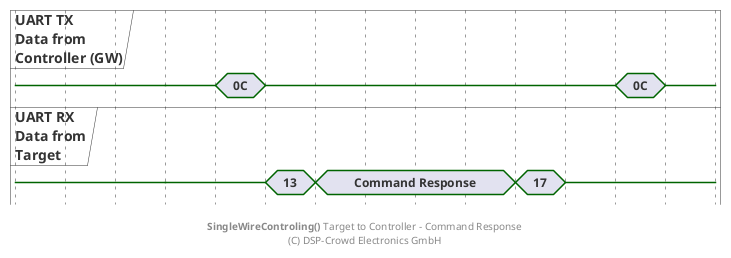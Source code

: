 
@startuml

hide time-axis

concise "UART TX\nData from\nController (GW)" as ctrl
concise "UART RX\nData from\nTarget" as tar

@0
ctrl is {-}
tar is {-}

@+60
ctrl is {-}
tar is {-}

@+20
ctrl is "0C"

@+20
ctrl is {-}
tar is "13"

@+20
tar is "Command Response"

@+80
tar is "17"

@+20
tar is {-}

@+20
ctrl is "0C"

@+20
ctrl is {-}

footer **SingleWireControling()** Target to Controller - Command Response\n(C) DSP-Crowd Electronics GmbH

@enduml

